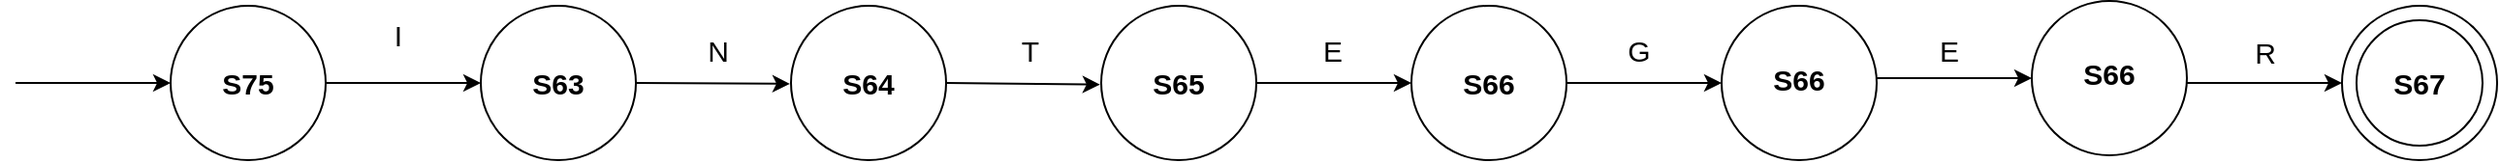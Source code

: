 <mxfile version="23.1.1" type="github">
  <diagram name="Page-1" id="0zzu3dNwDBYfxRRVzu9Y">
    <mxGraphModel dx="2532" dy="955" grid="1" gridSize="10" guides="1" tooltips="1" connect="1" arrows="1" fold="1" page="1" pageScale="1" pageWidth="850" pageHeight="1100" math="0" shadow="0">
      <root>
        <mxCell id="0" />
        <mxCell id="1" parent="0" />
        <mxCell id="2XecXI-3c3T1MpKRaNhF-1" value="" style="ellipse;whiteSpace=wrap;html=1;aspect=fixed;" vertex="1" parent="1">
          <mxGeometry x="40" y="40" width="80" height="80" as="geometry" />
        </mxCell>
        <mxCell id="2XecXI-3c3T1MpKRaNhF-2" value="" style="ellipse;whiteSpace=wrap;html=1;aspect=fixed;" vertex="1" parent="1">
          <mxGeometry x="-120" y="40" width="80" height="80" as="geometry" />
        </mxCell>
        <mxCell id="2XecXI-3c3T1MpKRaNhF-3" value="" style="endArrow=classic;html=1;rounded=0;entryX=0.842;entryY=1.112;entryDx=0;entryDy=0;exitX=1;exitY=0.5;exitDx=0;exitDy=0;entryPerimeter=0;" edge="1" parent="1" source="2XecXI-3c3T1MpKRaNhF-13" target="2XecXI-3c3T1MpKRaNhF-16">
          <mxGeometry width="50" height="50" relative="1" as="geometry">
            <mxPoint x="-160" y="80" as="sourcePoint" />
            <mxPoint x="-80" y="80" as="targetPoint" />
          </mxGeometry>
        </mxCell>
        <mxCell id="2XecXI-3c3T1MpKRaNhF-4" value="" style="endArrow=classic;html=1;rounded=0;entryX=0;entryY=0.5;entryDx=0;entryDy=0;exitX=1;exitY=0.5;exitDx=0;exitDy=0;" edge="1" parent="1" source="2XecXI-3c3T1MpKRaNhF-2" target="2XecXI-3c3T1MpKRaNhF-1">
          <mxGeometry width="50" height="50" relative="1" as="geometry">
            <mxPoint x="-30" y="110" as="sourcePoint" />
            <mxPoint x="90" y="110" as="targetPoint" />
          </mxGeometry>
        </mxCell>
        <mxCell id="2XecXI-3c3T1MpKRaNhF-5" value="&lt;b style=&quot;font-size: 15px;&quot;&gt;S65&lt;/b&gt;" style="text;html=1;strokeColor=none;fillColor=none;align=center;verticalAlign=middle;whiteSpace=wrap;rounded=0;fontSize=15;" vertex="1" parent="1">
          <mxGeometry x="-110" y="65" width="60" height="30" as="geometry" />
        </mxCell>
        <mxCell id="2XecXI-3c3T1MpKRaNhF-6" value="&lt;b&gt;&lt;font style=&quot;font-size: 15px;&quot;&gt;S66&lt;/font&gt;&lt;/b&gt;" style="text;html=1;strokeColor=none;fillColor=none;align=center;verticalAlign=middle;whiteSpace=wrap;rounded=0;" vertex="1" parent="1">
          <mxGeometry x="50" y="65" width="60" height="30" as="geometry" />
        </mxCell>
        <mxCell id="2XecXI-3c3T1MpKRaNhF-7" value="E" style="text;html=1;strokeColor=none;fillColor=none;align=center;verticalAlign=middle;whiteSpace=wrap;rounded=0;fontSize=15;" vertex="1" parent="1">
          <mxGeometry x="-53" y="47.5" width="105" height="30" as="geometry" />
        </mxCell>
        <mxCell id="2XecXI-3c3T1MpKRaNhF-8" value="" style="ellipse;whiteSpace=wrap;html=1;aspect=fixed;" vertex="1" parent="1">
          <mxGeometry x="520" y="40" width="80" height="80" as="geometry" />
        </mxCell>
        <mxCell id="2XecXI-3c3T1MpKRaNhF-9" value="" style="ellipse;whiteSpace=wrap;html=1;aspect=fixed;" vertex="1" parent="1">
          <mxGeometry x="527.5" y="47.5" width="65" height="65" as="geometry" />
        </mxCell>
        <mxCell id="2XecXI-3c3T1MpKRaNhF-10" value="" style="endArrow=classic;html=1;rounded=0;entryX=0;entryY=0.5;entryDx=0;entryDy=0;exitX=1;exitY=0.5;exitDx=0;exitDy=0;" edge="1" parent="1" target="2XecXI-3c3T1MpKRaNhF-8">
          <mxGeometry width="50" height="50" relative="1" as="geometry">
            <mxPoint x="440" y="80" as="sourcePoint" />
            <mxPoint x="570" y="110" as="targetPoint" />
          </mxGeometry>
        </mxCell>
        <mxCell id="2XecXI-3c3T1MpKRaNhF-11" value="&lt;b&gt;&lt;font style=&quot;font-size: 15px;&quot;&gt;S67&lt;/font&gt;&lt;/b&gt;" style="text;html=1;strokeColor=none;fillColor=none;align=center;verticalAlign=middle;whiteSpace=wrap;rounded=0;" vertex="1" parent="1">
          <mxGeometry x="530" y="65" width="60" height="30" as="geometry" />
        </mxCell>
        <mxCell id="2XecXI-3c3T1MpKRaNhF-12" value="R" style="text;html=1;strokeColor=none;fillColor=none;align=center;verticalAlign=middle;whiteSpace=wrap;rounded=0;fontSize=15;" vertex="1" parent="1">
          <mxGeometry x="428" y="48.5" width="105" height="30" as="geometry" />
        </mxCell>
        <mxCell id="2XecXI-3c3T1MpKRaNhF-13" value="" style="ellipse;whiteSpace=wrap;html=1;aspect=fixed;" vertex="1" parent="1">
          <mxGeometry x="-280" y="40" width="80" height="80" as="geometry" />
        </mxCell>
        <mxCell id="2XecXI-3c3T1MpKRaNhF-14" value="" style="endArrow=classic;html=1;rounded=0;entryX=0.852;entryY=1.098;entryDx=0;entryDy=0;entryPerimeter=0;" edge="1" parent="1" target="2XecXI-3c3T1MpKRaNhF-19">
          <mxGeometry width="50" height="50" relative="1" as="geometry">
            <mxPoint x="-360" y="80" as="sourcePoint" />
            <mxPoint x="-240" y="80" as="targetPoint" />
          </mxGeometry>
        </mxCell>
        <mxCell id="2XecXI-3c3T1MpKRaNhF-15" value="&lt;b style=&quot;font-size: 15px;&quot;&gt;S64&lt;/b&gt;" style="text;html=1;strokeColor=none;fillColor=none;align=center;verticalAlign=middle;whiteSpace=wrap;rounded=0;fontSize=15;" vertex="1" parent="1">
          <mxGeometry x="-270" y="65" width="60" height="30" as="geometry" />
        </mxCell>
        <mxCell id="2XecXI-3c3T1MpKRaNhF-16" value="T" style="text;html=1;strokeColor=none;fillColor=none;align=center;verticalAlign=middle;whiteSpace=wrap;rounded=0;fontSize=15;" vertex="1" parent="1">
          <mxGeometry x="-209" y="47.5" width="105" height="30" as="geometry" />
        </mxCell>
        <mxCell id="2XecXI-3c3T1MpKRaNhF-17" value="" style="ellipse;whiteSpace=wrap;html=1;aspect=fixed;" vertex="1" parent="1">
          <mxGeometry x="-440" y="40" width="80" height="80" as="geometry" />
        </mxCell>
        <mxCell id="2XecXI-3c3T1MpKRaNhF-18" value="&lt;b style=&quot;font-size: 15px;&quot;&gt;S63&lt;/b&gt;" style="text;html=1;strokeColor=none;fillColor=none;align=center;verticalAlign=middle;whiteSpace=wrap;rounded=0;fontSize=15;" vertex="1" parent="1">
          <mxGeometry x="-430" y="65" width="60" height="30" as="geometry" />
        </mxCell>
        <mxCell id="2XecXI-3c3T1MpKRaNhF-19" value="N" style="text;html=1;strokeColor=none;fillColor=none;align=center;verticalAlign=middle;whiteSpace=wrap;rounded=0;fontSize=15;" vertex="1" parent="1">
          <mxGeometry x="-370" y="47.5" width="105" height="30" as="geometry" />
        </mxCell>
        <mxCell id="2XecXI-3c3T1MpKRaNhF-20" value="" style="endArrow=classic;html=1;rounded=0;" edge="1" parent="1">
          <mxGeometry width="50" height="50" relative="1" as="geometry">
            <mxPoint x="-520" y="80" as="sourcePoint" />
            <mxPoint x="-440" y="80" as="targetPoint" />
          </mxGeometry>
        </mxCell>
        <mxCell id="2XecXI-3c3T1MpKRaNhF-21" value="" style="ellipse;whiteSpace=wrap;html=1;aspect=fixed;" vertex="1" parent="1">
          <mxGeometry x="-600" y="40" width="80" height="80" as="geometry" />
        </mxCell>
        <mxCell id="2XecXI-3c3T1MpKRaNhF-22" value="" style="endArrow=classic;html=1;rounded=0;entryX=0;entryY=0.5;entryDx=0;entryDy=0;" edge="1" parent="1">
          <mxGeometry width="50" height="50" relative="1" as="geometry">
            <mxPoint x="-680" y="80" as="sourcePoint" />
            <mxPoint x="-600" y="80" as="targetPoint" />
          </mxGeometry>
        </mxCell>
        <mxCell id="2XecXI-3c3T1MpKRaNhF-23" value="&lt;b style=&quot;font-size: 15px;&quot;&gt;S75&lt;/b&gt;" style="text;html=1;strokeColor=none;fillColor=none;align=center;verticalAlign=middle;whiteSpace=wrap;rounded=0;fontSize=15;" vertex="1" parent="1">
          <mxGeometry x="-590" y="65" width="60" height="30" as="geometry" />
        </mxCell>
        <mxCell id="2XecXI-3c3T1MpKRaNhF-24" value="I" style="text;html=1;strokeColor=none;fillColor=none;align=center;verticalAlign=middle;whiteSpace=wrap;rounded=0;fontSize=15;" vertex="1" parent="1">
          <mxGeometry x="-535" y="40" width="105" height="30" as="geometry" />
        </mxCell>
        <mxCell id="2XecXI-3c3T1MpKRaNhF-25" value="" style="ellipse;whiteSpace=wrap;html=1;aspect=fixed;" vertex="1" parent="1">
          <mxGeometry x="200" y="40" width="80" height="80" as="geometry" />
        </mxCell>
        <mxCell id="2XecXI-3c3T1MpKRaNhF-26" value="" style="endArrow=classic;html=1;rounded=0;entryX=0;entryY=0.5;entryDx=0;entryDy=0;exitX=1;exitY=0.5;exitDx=0;exitDy=0;" edge="1" parent="1" target="2XecXI-3c3T1MpKRaNhF-25">
          <mxGeometry width="50" height="50" relative="1" as="geometry">
            <mxPoint x="120" y="80" as="sourcePoint" />
            <mxPoint x="250" y="110" as="targetPoint" />
          </mxGeometry>
        </mxCell>
        <mxCell id="2XecXI-3c3T1MpKRaNhF-27" value="&lt;b&gt;&lt;font style=&quot;font-size: 15px;&quot;&gt;S66&lt;/font&gt;&lt;/b&gt;" style="text;html=1;strokeColor=none;fillColor=none;align=center;verticalAlign=middle;whiteSpace=wrap;rounded=0;" vertex="1" parent="1">
          <mxGeometry x="210" y="65" width="60" height="25" as="geometry" />
        </mxCell>
        <mxCell id="2XecXI-3c3T1MpKRaNhF-28" value="G" style="text;html=1;strokeColor=none;fillColor=none;align=center;verticalAlign=middle;whiteSpace=wrap;rounded=0;fontSize=15;" vertex="1" parent="1">
          <mxGeometry x="105" y="47.5" width="105" height="30" as="geometry" />
        </mxCell>
        <mxCell id="2XecXI-3c3T1MpKRaNhF-29" value="" style="ellipse;whiteSpace=wrap;html=1;aspect=fixed;" vertex="1" parent="1">
          <mxGeometry x="360" y="37.5" width="80" height="80" as="geometry" />
        </mxCell>
        <mxCell id="2XecXI-3c3T1MpKRaNhF-30" value="" style="endArrow=classic;html=1;rounded=0;entryX=0;entryY=0.5;entryDx=0;entryDy=0;exitX=1;exitY=0.5;exitDx=0;exitDy=0;" edge="1" parent="1" target="2XecXI-3c3T1MpKRaNhF-29">
          <mxGeometry width="50" height="50" relative="1" as="geometry">
            <mxPoint x="280" y="77.5" as="sourcePoint" />
            <mxPoint x="410" y="107.5" as="targetPoint" />
          </mxGeometry>
        </mxCell>
        <mxCell id="2XecXI-3c3T1MpKRaNhF-31" value="&lt;b&gt;&lt;font style=&quot;font-size: 15px;&quot;&gt;S66&lt;/font&gt;&lt;/b&gt;" style="text;html=1;strokeColor=none;fillColor=none;align=center;verticalAlign=middle;whiteSpace=wrap;rounded=0;" vertex="1" parent="1">
          <mxGeometry x="370" y="62.5" width="60" height="25" as="geometry" />
        </mxCell>
        <mxCell id="2XecXI-3c3T1MpKRaNhF-32" value="E" style="text;html=1;strokeColor=none;fillColor=none;align=center;verticalAlign=middle;whiteSpace=wrap;rounded=0;fontSize=15;" vertex="1" parent="1">
          <mxGeometry x="265" y="47.5" width="105" height="30" as="geometry" />
        </mxCell>
      </root>
    </mxGraphModel>
  </diagram>
</mxfile>
